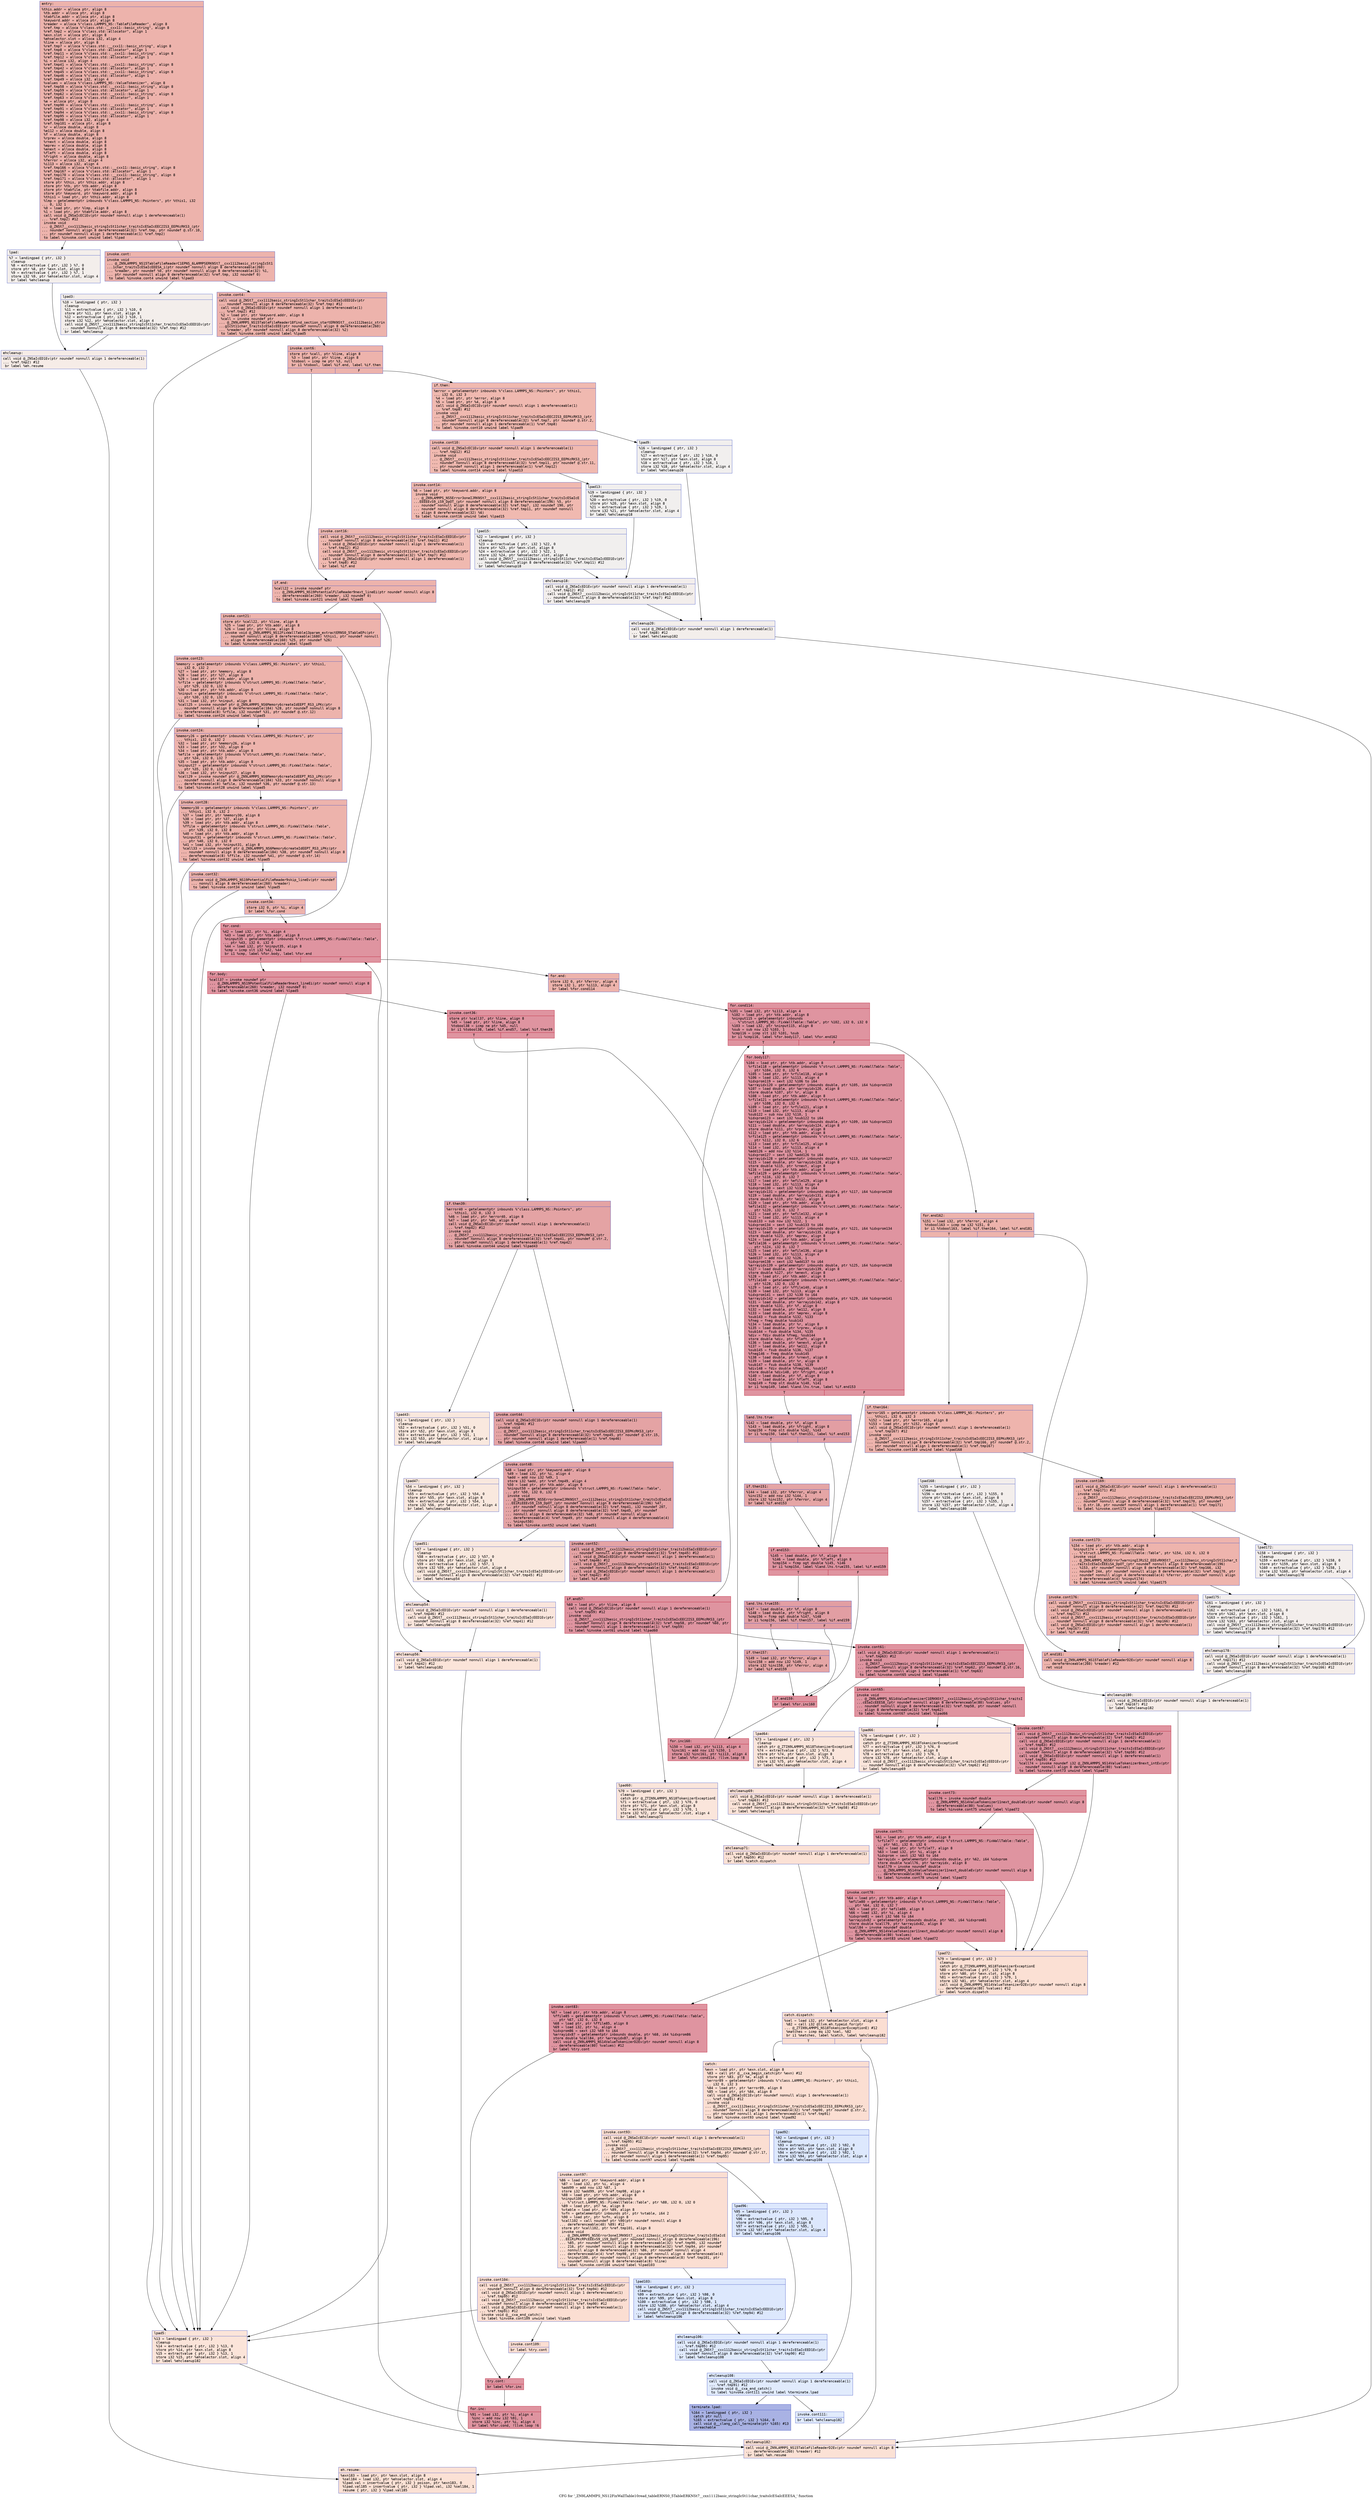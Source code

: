 digraph "CFG for '_ZN9LAMMPS_NS12FixWallTable10read_tableERNS0_5TableERKNSt7__cxx1112basic_stringIcSt11char_traitsIcESaIcEEESA_' function" {
	label="CFG for '_ZN9LAMMPS_NS12FixWallTable10read_tableERNS0_5TableERKNSt7__cxx1112basic_stringIcSt11char_traitsIcESaIcEEESA_' function";

	Node0x560f40ce6fa0 [shape=record,color="#3d50c3ff", style=filled, fillcolor="#d6524470" fontname="Courier",label="{entry:\l|  %this.addr = alloca ptr, align 8\l  %tb.addr = alloca ptr, align 8\l  %tabfile.addr = alloca ptr, align 8\l  %keyword.addr = alloca ptr, align 8\l  %reader = alloca %\"class.LAMMPS_NS::TableFileReader\", align 8\l  %ref.tmp = alloca %\"class.std::__cxx11::basic_string\", align 8\l  %ref.tmp2 = alloca %\"class.std::allocator\", align 1\l  %exn.slot = alloca ptr, align 8\l  %ehselector.slot = alloca i32, align 4\l  %line = alloca ptr, align 8\l  %ref.tmp7 = alloca %\"class.std::__cxx11::basic_string\", align 8\l  %ref.tmp8 = alloca %\"class.std::allocator\", align 1\l  %ref.tmp11 = alloca %\"class.std::__cxx11::basic_string\", align 8\l  %ref.tmp12 = alloca %\"class.std::allocator\", align 1\l  %i = alloca i32, align 4\l  %ref.tmp41 = alloca %\"class.std::__cxx11::basic_string\", align 8\l  %ref.tmp42 = alloca %\"class.std::allocator\", align 1\l  %ref.tmp45 = alloca %\"class.std::__cxx11::basic_string\", align 8\l  %ref.tmp46 = alloca %\"class.std::allocator\", align 1\l  %ref.tmp49 = alloca i32, align 4\l  %values = alloca %\"class.LAMMPS_NS::ValueTokenizer\", align 8\l  %ref.tmp58 = alloca %\"class.std::__cxx11::basic_string\", align 8\l  %ref.tmp59 = alloca %\"class.std::allocator\", align 1\l  %ref.tmp62 = alloca %\"class.std::__cxx11::basic_string\", align 8\l  %ref.tmp63 = alloca %\"class.std::allocator\", align 1\l  %e = alloca ptr, align 8\l  %ref.tmp90 = alloca %\"class.std::__cxx11::basic_string\", align 8\l  %ref.tmp91 = alloca %\"class.std::allocator\", align 1\l  %ref.tmp94 = alloca %\"class.std::__cxx11::basic_string\", align 8\l  %ref.tmp95 = alloca %\"class.std::allocator\", align 1\l  %ref.tmp98 = alloca i32, align 4\l  %ref.tmp101 = alloca ptr, align 8\l  %r = alloca double, align 8\l  %e112 = alloca double, align 8\l  %f = alloca double, align 8\l  %rprev = alloca double, align 8\l  %rnext = alloca double, align 8\l  %eprev = alloca double, align 8\l  %enext = alloca double, align 8\l  %fleft = alloca double, align 8\l  %fright = alloca double, align 8\l  %ferror = alloca i32, align 4\l  %i113 = alloca i32, align 4\l  %ref.tmp166 = alloca %\"class.std::__cxx11::basic_string\", align 8\l  %ref.tmp167 = alloca %\"class.std::allocator\", align 1\l  %ref.tmp170 = alloca %\"class.std::__cxx11::basic_string\", align 8\l  %ref.tmp171 = alloca %\"class.std::allocator\", align 1\l  store ptr %this, ptr %this.addr, align 8\l  store ptr %tb, ptr %tb.addr, align 8\l  store ptr %tabfile, ptr %tabfile.addr, align 8\l  store ptr %keyword, ptr %keyword.addr, align 8\l  %this1 = load ptr, ptr %this.addr, align 8\l  %lmp = getelementptr inbounds %\"class.LAMMPS_NS::Pointers\", ptr %this1, i32\l... 0, i32 1\l  %0 = load ptr, ptr %lmp, align 8\l  %1 = load ptr, ptr %tabfile.addr, align 8\l  call void @_ZNSaIcEC1Ev(ptr noundef nonnull align 1 dereferenceable(1)\l... %ref.tmp2) #12\l  invoke void\l... @_ZNSt7__cxx1112basic_stringIcSt11char_traitsIcESaIcEEC2IS3_EEPKcRKS3_(ptr\l... noundef nonnull align 8 dereferenceable(32) %ref.tmp, ptr noundef @.str.10,\l... ptr noundef nonnull align 1 dereferenceable(1) %ref.tmp2)\l          to label %invoke.cont unwind label %lpad\l}"];
	Node0x560f40ce6fa0 -> Node0x560f40cebe00[tooltip="entry -> invoke.cont\nProbability 100.00%" ];
	Node0x560f40ce6fa0 -> Node0x560f40cebe80[tooltip="entry -> lpad\nProbability 0.00%" ];
	Node0x560f40cebe00 [shape=record,color="#3d50c3ff", style=filled, fillcolor="#d6524470" fontname="Courier",label="{invoke.cont:\l|  invoke void\l... @_ZN9LAMMPS_NS15TableFileReaderC1EPNS_6LAMMPSERKNSt7__cxx1112basic_stringIcSt1\l...1char_traitsIcESaIcEEESA_i(ptr noundef nonnull align 8 dereferenceable(260)\l... %reader, ptr noundef %0, ptr noundef nonnull align 8 dereferenceable(32) %1,\l... ptr noundef nonnull align 8 dereferenceable(32) %ref.tmp, i32 noundef 0)\l          to label %invoke.cont4 unwind label %lpad3\l}"];
	Node0x560f40cebe00 -> Node0x560f40cebdb0[tooltip="invoke.cont -> invoke.cont4\nProbability 100.00%" ];
	Node0x560f40cebe00 -> Node0x560f40cec120[tooltip="invoke.cont -> lpad3\nProbability 0.00%" ];
	Node0x560f40cebdb0 [shape=record,color="#3d50c3ff", style=filled, fillcolor="#d6524470" fontname="Courier",label="{invoke.cont4:\l|  call void @_ZNSt7__cxx1112basic_stringIcSt11char_traitsIcESaIcEED1Ev(ptr\l... noundef nonnull align 8 dereferenceable(32) %ref.tmp) #12\l  call void @_ZNSaIcED1Ev(ptr noundef nonnull align 1 dereferenceable(1)\l... %ref.tmp2) #12\l  %2 = load ptr, ptr %keyword.addr, align 8\l  %call = invoke noundef ptr\l... @_ZN9LAMMPS_NS15TableFileReader18find_section_startERKNSt7__cxx1112basic_strin\l...gIcSt11char_traitsIcESaIcEEE(ptr noundef nonnull align 8 dereferenceable(260)\l... %reader, ptr noundef nonnull align 8 dereferenceable(32) %2)\l          to label %invoke.cont6 unwind label %lpad5\l}"];
	Node0x560f40cebdb0 -> Node0x560f40cec760[tooltip="invoke.cont4 -> invoke.cont6\nProbability 100.00%" ];
	Node0x560f40cebdb0 -> Node0x560f40cec7b0[tooltip="invoke.cont4 -> lpad5\nProbability 0.00%" ];
	Node0x560f40cec760 [shape=record,color="#3d50c3ff", style=filled, fillcolor="#d6524470" fontname="Courier",label="{invoke.cont6:\l|  store ptr %call, ptr %line, align 8\l  %3 = load ptr, ptr %line, align 8\l  %tobool = icmp ne ptr %3, null\l  br i1 %tobool, label %if.end, label %if.then\l|{<s0>T|<s1>F}}"];
	Node0x560f40cec760:s0 -> Node0x560f40cecc80[tooltip="invoke.cont6 -> if.end\nProbability 62.50%" ];
	Node0x560f40cec760:s1 -> Node0x560f40ceccf0[tooltip="invoke.cont6 -> if.then\nProbability 37.50%" ];
	Node0x560f40ceccf0 [shape=record,color="#3d50c3ff", style=filled, fillcolor="#de614d70" fontname="Courier",label="{if.then:\l|  %error = getelementptr inbounds %\"class.LAMMPS_NS::Pointers\", ptr %this1,\l... i32 0, i32 3\l  %4 = load ptr, ptr %error, align 8\l  %5 = load ptr, ptr %4, align 8\l  call void @_ZNSaIcEC1Ev(ptr noundef nonnull align 1 dereferenceable(1)\l... %ref.tmp8) #12\l  invoke void\l... @_ZNSt7__cxx1112basic_stringIcSt11char_traitsIcESaIcEEC2IS3_EEPKcRKS3_(ptr\l... noundef nonnull align 8 dereferenceable(32) %ref.tmp7, ptr noundef @.str.2,\l... ptr noundef nonnull align 1 dereferenceable(1) %ref.tmp8)\l          to label %invoke.cont10 unwind label %lpad9\l}"];
	Node0x560f40ceccf0 -> Node0x560f40ced1d0[tooltip="if.then -> invoke.cont10\nProbability 100.00%" ];
	Node0x560f40ceccf0 -> Node0x560f40ced250[tooltip="if.then -> lpad9\nProbability 0.00%" ];
	Node0x560f40ced1d0 [shape=record,color="#3d50c3ff", style=filled, fillcolor="#de614d70" fontname="Courier",label="{invoke.cont10:\l|  call void @_ZNSaIcEC1Ev(ptr noundef nonnull align 1 dereferenceable(1)\l... %ref.tmp12) #12\l  invoke void\l... @_ZNSt7__cxx1112basic_stringIcSt11char_traitsIcESaIcEEC2IS3_EEPKcRKS3_(ptr\l... noundef nonnull align 8 dereferenceable(32) %ref.tmp11, ptr noundef @.str.11,\l... ptr noundef nonnull align 1 dereferenceable(1) %ref.tmp12)\l          to label %invoke.cont14 unwind label %lpad13\l}"];
	Node0x560f40ced1d0 -> Node0x560f40ced5d0[tooltip="invoke.cont10 -> invoke.cont14\nProbability 100.00%" ];
	Node0x560f40ced1d0 -> Node0x560f40ced620[tooltip="invoke.cont10 -> lpad13\nProbability 0.00%" ];
	Node0x560f40ced5d0 [shape=record,color="#3d50c3ff", style=filled, fillcolor="#de614d70" fontname="Courier",label="{invoke.cont14:\l|  %6 = load ptr, ptr %keyword.addr, align 8\l  invoke void\l... @_ZN9LAMMPS_NS5Error3oneIJRKNSt7__cxx1112basic_stringIcSt11char_traitsIcESaIcE\l...EEEEEvS9_iS9_DpOT_(ptr noundef nonnull align 8 dereferenceable(196) %5, ptr\l... noundef nonnull align 8 dereferenceable(32) %ref.tmp7, i32 noundef 190, ptr\l... noundef nonnull align 8 dereferenceable(32) %ref.tmp11, ptr noundef nonnull\l... align 8 dereferenceable(32) %6)\l          to label %invoke.cont16 unwind label %lpad15\l}"];
	Node0x560f40ced5d0 -> Node0x560f40ced580[tooltip="invoke.cont14 -> invoke.cont16\nProbability 100.00%" ];
	Node0x560f40ced5d0 -> Node0x560f40ced960[tooltip="invoke.cont14 -> lpad15\nProbability 0.00%" ];
	Node0x560f40ced580 [shape=record,color="#3d50c3ff", style=filled, fillcolor="#de614d70" fontname="Courier",label="{invoke.cont16:\l|  call void @_ZNSt7__cxx1112basic_stringIcSt11char_traitsIcESaIcEED1Ev(ptr\l... noundef nonnull align 8 dereferenceable(32) %ref.tmp11) #12\l  call void @_ZNSaIcED1Ev(ptr noundef nonnull align 1 dereferenceable(1)\l... %ref.tmp12) #12\l  call void @_ZNSt7__cxx1112basic_stringIcSt11char_traitsIcESaIcEED1Ev(ptr\l... noundef nonnull align 8 dereferenceable(32) %ref.tmp7) #12\l  call void @_ZNSaIcED1Ev(ptr noundef nonnull align 1 dereferenceable(1)\l... %ref.tmp8) #12\l  br label %if.end\l}"];
	Node0x560f40ced580 -> Node0x560f40cecc80[tooltip="invoke.cont16 -> if.end\nProbability 100.00%" ];
	Node0x560f40cebe80 [shape=record,color="#3d50c3ff", style=filled, fillcolor="#e5d8d170" fontname="Courier",label="{lpad:\l|  %7 = landingpad \{ ptr, i32 \}\l          cleanup\l  %8 = extractvalue \{ ptr, i32 \} %7, 0\l  store ptr %8, ptr %exn.slot, align 8\l  %9 = extractvalue \{ ptr, i32 \} %7, 1\l  store i32 %9, ptr %ehselector.slot, align 4\l  br label %ehcleanup\l}"];
	Node0x560f40cebe80 -> Node0x560f40cee3e0[tooltip="lpad -> ehcleanup\nProbability 100.00%" ];
	Node0x560f40cec120 [shape=record,color="#3d50c3ff", style=filled, fillcolor="#e5d8d170" fontname="Courier",label="{lpad3:\l|  %10 = landingpad \{ ptr, i32 \}\l          cleanup\l  %11 = extractvalue \{ ptr, i32 \} %10, 0\l  store ptr %11, ptr %exn.slot, align 8\l  %12 = extractvalue \{ ptr, i32 \} %10, 1\l  store i32 %12, ptr %ehselector.slot, align 4\l  call void @_ZNSt7__cxx1112basic_stringIcSt11char_traitsIcESaIcEED1Ev(ptr\l... noundef nonnull align 8 dereferenceable(32) %ref.tmp) #12\l  br label %ehcleanup\l}"];
	Node0x560f40cec120 -> Node0x560f40cee3e0[tooltip="lpad3 -> ehcleanup\nProbability 100.00%" ];
	Node0x560f40cee3e0 [shape=record,color="#3d50c3ff", style=filled, fillcolor="#ead5c970" fontname="Courier",label="{ehcleanup:\l|  call void @_ZNSaIcED1Ev(ptr noundef nonnull align 1 dereferenceable(1)\l... %ref.tmp2) #12\l  br label %eh.resume\l}"];
	Node0x560f40cee3e0 -> Node0x560f40ceea00[tooltip="ehcleanup -> eh.resume\nProbability 100.00%" ];
	Node0x560f40cec7b0 [shape=record,color="#3d50c3ff", style=filled, fillcolor="#f5c1a970" fontname="Courier",label="{lpad5:\l|  %13 = landingpad \{ ptr, i32 \}\l          cleanup\l  %14 = extractvalue \{ ptr, i32 \} %13, 0\l  store ptr %14, ptr %exn.slot, align 8\l  %15 = extractvalue \{ ptr, i32 \} %13, 1\l  store i32 %15, ptr %ehselector.slot, align 4\l  br label %ehcleanup182\l}"];
	Node0x560f40cec7b0 -> Node0x560f40ceed50[tooltip="lpad5 -> ehcleanup182\nProbability 100.00%" ];
	Node0x560f40ced250 [shape=record,color="#3d50c3ff", style=filled, fillcolor="#e0dbd870" fontname="Courier",label="{lpad9:\l|  %16 = landingpad \{ ptr, i32 \}\l          cleanup\l  %17 = extractvalue \{ ptr, i32 \} %16, 0\l  store ptr %17, ptr %exn.slot, align 8\l  %18 = extractvalue \{ ptr, i32 \} %16, 1\l  store i32 %18, ptr %ehselector.slot, align 4\l  br label %ehcleanup20\l}"];
	Node0x560f40ced250 -> Node0x560f40cef120[tooltip="lpad9 -> ehcleanup20\nProbability 100.00%" ];
	Node0x560f40ced620 [shape=record,color="#3d50c3ff", style=filled, fillcolor="#e0dbd870" fontname="Courier",label="{lpad13:\l|  %19 = landingpad \{ ptr, i32 \}\l          cleanup\l  %20 = extractvalue \{ ptr, i32 \} %19, 0\l  store ptr %20, ptr %exn.slot, align 8\l  %21 = extractvalue \{ ptr, i32 \} %19, 1\l  store i32 %21, ptr %ehselector.slot, align 4\l  br label %ehcleanup18\l}"];
	Node0x560f40ced620 -> Node0x560f40cef4f0[tooltip="lpad13 -> ehcleanup18\nProbability 100.00%" ];
	Node0x560f40ced960 [shape=record,color="#3d50c3ff", style=filled, fillcolor="#e0dbd870" fontname="Courier",label="{lpad15:\l|  %22 = landingpad \{ ptr, i32 \}\l          cleanup\l  %23 = extractvalue \{ ptr, i32 \} %22, 0\l  store ptr %23, ptr %exn.slot, align 8\l  %24 = extractvalue \{ ptr, i32 \} %22, 1\l  store i32 %24, ptr %ehselector.slot, align 4\l  call void @_ZNSt7__cxx1112basic_stringIcSt11char_traitsIcESaIcEED1Ev(ptr\l... noundef nonnull align 8 dereferenceable(32) %ref.tmp11) #12\l  br label %ehcleanup18\l}"];
	Node0x560f40ced960 -> Node0x560f40cef4f0[tooltip="lpad15 -> ehcleanup18\nProbability 100.00%" ];
	Node0x560f40cef4f0 [shape=record,color="#3d50c3ff", style=filled, fillcolor="#e3d9d370" fontname="Courier",label="{ehcleanup18:\l|  call void @_ZNSaIcED1Ev(ptr noundef nonnull align 1 dereferenceable(1)\l... %ref.tmp12) #12\l  call void @_ZNSt7__cxx1112basic_stringIcSt11char_traitsIcESaIcEED1Ev(ptr\l... noundef nonnull align 8 dereferenceable(32) %ref.tmp7) #12\l  br label %ehcleanup20\l}"];
	Node0x560f40cef4f0 -> Node0x560f40cef120[tooltip="ehcleanup18 -> ehcleanup20\nProbability 100.00%" ];
	Node0x560f40cef120 [shape=record,color="#3d50c3ff", style=filled, fillcolor="#e5d8d170" fontname="Courier",label="{ehcleanup20:\l|  call void @_ZNSaIcED1Ev(ptr noundef nonnull align 1 dereferenceable(1)\l... %ref.tmp8) #12\l  br label %ehcleanup182\l}"];
	Node0x560f40cef120 -> Node0x560f40ceed50[tooltip="ehcleanup20 -> ehcleanup182\nProbability 100.00%" ];
	Node0x560f40cecc80 [shape=record,color="#3d50c3ff", style=filled, fillcolor="#d6524470" fontname="Courier",label="{if.end:\l|  %call22 = invoke noundef ptr\l... @_ZN9LAMMPS_NS19PotentialFileReader9next_lineEi(ptr noundef nonnull align 8\l... dereferenceable(260) %reader, i32 noundef 0)\l          to label %invoke.cont21 unwind label %lpad5\l}"];
	Node0x560f40cecc80 -> Node0x560f40cefe70[tooltip="if.end -> invoke.cont21\nProbability 100.00%" ];
	Node0x560f40cecc80 -> Node0x560f40cec7b0[tooltip="if.end -> lpad5\nProbability 0.00%" ];
	Node0x560f40cefe70 [shape=record,color="#3d50c3ff", style=filled, fillcolor="#d6524470" fontname="Courier",label="{invoke.cont21:\l|  store ptr %call22, ptr %line, align 8\l  %25 = load ptr, ptr %tb.addr, align 8\l  %26 = load ptr, ptr %line, align 8\l  invoke void @_ZN9LAMMPS_NS12FixWallTable13param_extractERNS0_5TableEPc(ptr\l... noundef nonnull align 8 dereferenceable(1680) %this1, ptr noundef nonnull\l... align 8 dereferenceable(160) %25, ptr noundef %26)\l          to label %invoke.cont23 unwind label %lpad5\l}"];
	Node0x560f40cefe70 -> Node0x560f40cf02a0[tooltip="invoke.cont21 -> invoke.cont23\nProbability 100.00%" ];
	Node0x560f40cefe70 -> Node0x560f40cec7b0[tooltip="invoke.cont21 -> lpad5\nProbability 0.00%" ];
	Node0x560f40cf02a0 [shape=record,color="#3d50c3ff", style=filled, fillcolor="#d6524470" fontname="Courier",label="{invoke.cont23:\l|  %memory = getelementptr inbounds %\"class.LAMMPS_NS::Pointers\", ptr %this1,\l... i32 0, i32 2\l  %27 = load ptr, ptr %memory, align 8\l  %28 = load ptr, ptr %27, align 8\l  %29 = load ptr, ptr %tb.addr, align 8\l  %rfile = getelementptr inbounds %\"struct.LAMMPS_NS::FixWallTable::Table\",\l... ptr %29, i32 0, i32 6\l  %30 = load ptr, ptr %tb.addr, align 8\l  %ninput = getelementptr inbounds %\"struct.LAMMPS_NS::FixWallTable::Table\",\l... ptr %30, i32 0, i32 0\l  %31 = load i32, ptr %ninput, align 8\l  %call25 = invoke noundef ptr @_ZN9LAMMPS_NS6Memory6createIdEEPT_RS3_iPKc(ptr\l... noundef nonnull align 8 dereferenceable(184) %28, ptr noundef nonnull align 8\l... dereferenceable(8) %rfile, i32 noundef %31, ptr noundef @.str.12)\l          to label %invoke.cont24 unwind label %lpad5\l}"];
	Node0x560f40cf02a0 -> Node0x560f40cf0250[tooltip="invoke.cont23 -> invoke.cont24\nProbability 100.00%" ];
	Node0x560f40cf02a0 -> Node0x560f40cec7b0[tooltip="invoke.cont23 -> lpad5\nProbability 0.00%" ];
	Node0x560f40cf0250 [shape=record,color="#3d50c3ff", style=filled, fillcolor="#d6524470" fontname="Courier",label="{invoke.cont24:\l|  %memory26 = getelementptr inbounds %\"class.LAMMPS_NS::Pointers\", ptr\l... %this1, i32 0, i32 2\l  %32 = load ptr, ptr %memory26, align 8\l  %33 = load ptr, ptr %32, align 8\l  %34 = load ptr, ptr %tb.addr, align 8\l  %efile = getelementptr inbounds %\"struct.LAMMPS_NS::FixWallTable::Table\",\l... ptr %34, i32 0, i32 7\l  %35 = load ptr, ptr %tb.addr, align 8\l  %ninput27 = getelementptr inbounds %\"struct.LAMMPS_NS::FixWallTable::Table\",\l... ptr %35, i32 0, i32 0\l  %36 = load i32, ptr %ninput27, align 8\l  %call29 = invoke noundef ptr @_ZN9LAMMPS_NS6Memory6createIdEEPT_RS3_iPKc(ptr\l... noundef nonnull align 8 dereferenceable(184) %33, ptr noundef nonnull align 8\l... dereferenceable(8) %efile, i32 noundef %36, ptr noundef @.str.13)\l          to label %invoke.cont28 unwind label %lpad5\l}"];
	Node0x560f40cf0250 -> Node0x560f40cf22b0[tooltip="invoke.cont24 -> invoke.cont28\nProbability 100.00%" ];
	Node0x560f40cf0250 -> Node0x560f40cec7b0[tooltip="invoke.cont24 -> lpad5\nProbability 0.00%" ];
	Node0x560f40cf22b0 [shape=record,color="#3d50c3ff", style=filled, fillcolor="#d6524470" fontname="Courier",label="{invoke.cont28:\l|  %memory30 = getelementptr inbounds %\"class.LAMMPS_NS::Pointers\", ptr\l... %this1, i32 0, i32 2\l  %37 = load ptr, ptr %memory30, align 8\l  %38 = load ptr, ptr %37, align 8\l  %39 = load ptr, ptr %tb.addr, align 8\l  %ffile = getelementptr inbounds %\"struct.LAMMPS_NS::FixWallTable::Table\",\l... ptr %39, i32 0, i32 8\l  %40 = load ptr, ptr %tb.addr, align 8\l  %ninput31 = getelementptr inbounds %\"struct.LAMMPS_NS::FixWallTable::Table\",\l... ptr %40, i32 0, i32 0\l  %41 = load i32, ptr %ninput31, align 8\l  %call33 = invoke noundef ptr @_ZN9LAMMPS_NS6Memory6createIdEEPT_RS3_iPKc(ptr\l... noundef nonnull align 8 dereferenceable(184) %38, ptr noundef nonnull align 8\l... dereferenceable(8) %ffile, i32 noundef %41, ptr noundef @.str.14)\l          to label %invoke.cont32 unwind label %lpad5\l}"];
	Node0x560f40cf22b0 -> Node0x560f40cf2a60[tooltip="invoke.cont28 -> invoke.cont32\nProbability 100.00%" ];
	Node0x560f40cf22b0 -> Node0x560f40cec7b0[tooltip="invoke.cont28 -> lpad5\nProbability 0.00%" ];
	Node0x560f40cf2a60 [shape=record,color="#3d50c3ff", style=filled, fillcolor="#d6524470" fontname="Courier",label="{invoke.cont32:\l|  invoke void @_ZN9LAMMPS_NS19PotentialFileReader9skip_lineEv(ptr noundef\l... nonnull align 8 dereferenceable(260) %reader)\l          to label %invoke.cont34 unwind label %lpad5\l}"];
	Node0x560f40cf2a60 -> Node0x560f40cf2ce0[tooltip="invoke.cont32 -> invoke.cont34\nProbability 100.00%" ];
	Node0x560f40cf2a60 -> Node0x560f40cec7b0[tooltip="invoke.cont32 -> lpad5\nProbability 0.00%" ];
	Node0x560f40cf2ce0 [shape=record,color="#3d50c3ff", style=filled, fillcolor="#d6524470" fontname="Courier",label="{invoke.cont34:\l|  store i32 0, ptr %i, align 4\l  br label %for.cond\l}"];
	Node0x560f40cf2ce0 -> Node0x560f40cf2f00[tooltip="invoke.cont34 -> for.cond\nProbability 100.00%" ];
	Node0x560f40cf2f00 [shape=record,color="#b70d28ff", style=filled, fillcolor="#b70d2870" fontname="Courier",label="{for.cond:\l|  %42 = load i32, ptr %i, align 4\l  %43 = load ptr, ptr %tb.addr, align 8\l  %ninput35 = getelementptr inbounds %\"struct.LAMMPS_NS::FixWallTable::Table\",\l... ptr %43, i32 0, i32 0\l  %44 = load i32, ptr %ninput35, align 8\l  %cmp = icmp slt i32 %42, %44\l  br i1 %cmp, label %for.body, label %for.end\l|{<s0>T|<s1>F}}"];
	Node0x560f40cf2f00:s0 -> Node0x560f40cd1720[tooltip="for.cond -> for.body\nProbability 96.88%" ];
	Node0x560f40cf2f00:s1 -> Node0x560f40cd17a0[tooltip="for.cond -> for.end\nProbability 3.12%" ];
	Node0x560f40cd1720 [shape=record,color="#b70d28ff", style=filled, fillcolor="#b70d2870" fontname="Courier",label="{for.body:\l|  %call37 = invoke noundef ptr\l... @_ZN9LAMMPS_NS19PotentialFileReader9next_lineEi(ptr noundef nonnull align 8\l... dereferenceable(260) %reader, i32 noundef 0)\l          to label %invoke.cont36 unwind label %lpad5\l}"];
	Node0x560f40cd1720 -> Node0x560f40cd1920[tooltip="for.body -> invoke.cont36\nProbability 100.00%" ];
	Node0x560f40cd1720 -> Node0x560f40cec7b0[tooltip="for.body -> lpad5\nProbability 0.00%" ];
	Node0x560f40cd1920 [shape=record,color="#b70d28ff", style=filled, fillcolor="#b70d2870" fontname="Courier",label="{invoke.cont36:\l|  store ptr %call37, ptr %line, align 8\l  %45 = load ptr, ptr %line, align 8\l  %tobool38 = icmp ne ptr %45, null\l  br i1 %tobool38, label %if.end57, label %if.then39\l|{<s0>T|<s1>F}}"];
	Node0x560f40cd1920:s0 -> Node0x560f40cf3f40[tooltip="invoke.cont36 -> if.end57\nProbability 62.50%" ];
	Node0x560f40cd1920:s1 -> Node0x560f40cf3fc0[tooltip="invoke.cont36 -> if.then39\nProbability 37.50%" ];
	Node0x560f40cf3fc0 [shape=record,color="#3d50c3ff", style=filled, fillcolor="#c32e3170" fontname="Courier",label="{if.then39:\l|  %error40 = getelementptr inbounds %\"class.LAMMPS_NS::Pointers\", ptr\l... %this1, i32 0, i32 3\l  %46 = load ptr, ptr %error40, align 8\l  %47 = load ptr, ptr %46, align 8\l  call void @_ZNSaIcEC1Ev(ptr noundef nonnull align 1 dereferenceable(1)\l... %ref.tmp42) #12\l  invoke void\l... @_ZNSt7__cxx1112basic_stringIcSt11char_traitsIcESaIcEEC2IS3_EEPKcRKS3_(ptr\l... noundef nonnull align 8 dereferenceable(32) %ref.tmp41, ptr noundef @.str.2,\l... ptr noundef nonnull align 1 dereferenceable(1) %ref.tmp42)\l          to label %invoke.cont44 unwind label %lpad43\l}"];
	Node0x560f40cf3fc0 -> Node0x560f40cf4c80[tooltip="if.then39 -> invoke.cont44\nProbability 100.00%" ];
	Node0x560f40cf3fc0 -> Node0x560f40cf4d00[tooltip="if.then39 -> lpad43\nProbability 0.00%" ];
	Node0x560f40cf4c80 [shape=record,color="#3d50c3ff", style=filled, fillcolor="#c32e3170" fontname="Courier",label="{invoke.cont44:\l|  call void @_ZNSaIcEC1Ev(ptr noundef nonnull align 1 dereferenceable(1)\l... %ref.tmp46) #12\l  invoke void\l... @_ZNSt7__cxx1112basic_stringIcSt11char_traitsIcESaIcEEC2IS3_EEPKcRKS3_(ptr\l... noundef nonnull align 8 dereferenceable(32) %ref.tmp45, ptr noundef @.str.15,\l... ptr noundef nonnull align 1 dereferenceable(1) %ref.tmp46)\l          to label %invoke.cont48 unwind label %lpad47\l}"];
	Node0x560f40cf4c80 -> Node0x560f40cf5080[tooltip="invoke.cont44 -> invoke.cont48\nProbability 100.00%" ];
	Node0x560f40cf4c80 -> Node0x560f40cf50d0[tooltip="invoke.cont44 -> lpad47\nProbability 0.00%" ];
	Node0x560f40cf5080 [shape=record,color="#3d50c3ff", style=filled, fillcolor="#c32e3170" fontname="Courier",label="{invoke.cont48:\l|  %48 = load ptr, ptr %keyword.addr, align 8\l  %49 = load i32, ptr %i, align 4\l  %add = add nsw i32 %49, 1\l  store i32 %add, ptr %ref.tmp49, align 4\l  %50 = load ptr, ptr %tb.addr, align 8\l  %ninput50 = getelementptr inbounds %\"struct.LAMMPS_NS::FixWallTable::Table\",\l... ptr %50, i32 0, i32 0\l  invoke void\l... @_ZN9LAMMPS_NS5Error3oneIJRKNSt7__cxx1112basic_stringIcSt11char_traitsIcESaIcE\l...EEiRiEEEvS9_iS9_DpOT_(ptr noundef nonnull align 8 dereferenceable(196) %47,\l... ptr noundef nonnull align 8 dereferenceable(32) %ref.tmp41, i32 noundef 207,\l... ptr noundef nonnull align 8 dereferenceable(32) %ref.tmp45, ptr noundef\l... nonnull align 8 dereferenceable(32) %48, ptr noundef nonnull align 4\l... dereferenceable(4) %ref.tmp49, ptr noundef nonnull align 4 dereferenceable(4)\l... %ninput50)\l          to label %invoke.cont52 unwind label %lpad51\l}"];
	Node0x560f40cf5080 -> Node0x560f40cf5030[tooltip="invoke.cont48 -> invoke.cont52\nProbability 100.00%" ];
	Node0x560f40cf5080 -> Node0x560f40cf57a0[tooltip="invoke.cont48 -> lpad51\nProbability 0.00%" ];
	Node0x560f40cf5030 [shape=record,color="#3d50c3ff", style=filled, fillcolor="#c32e3170" fontname="Courier",label="{invoke.cont52:\l|  call void @_ZNSt7__cxx1112basic_stringIcSt11char_traitsIcESaIcEED1Ev(ptr\l... noundef nonnull align 8 dereferenceable(32) %ref.tmp45) #12\l  call void @_ZNSaIcED1Ev(ptr noundef nonnull align 1 dereferenceable(1)\l... %ref.tmp46) #12\l  call void @_ZNSt7__cxx1112basic_stringIcSt11char_traitsIcESaIcEED1Ev(ptr\l... noundef nonnull align 8 dereferenceable(32) %ref.tmp41) #12\l  call void @_ZNSaIcED1Ev(ptr noundef nonnull align 1 dereferenceable(1)\l... %ref.tmp42) #12\l  br label %if.end57\l}"];
	Node0x560f40cf5030 -> Node0x560f40cf3f40[tooltip="invoke.cont52 -> if.end57\nProbability 100.00%" ];
	Node0x560f40cf4d00 [shape=record,color="#3d50c3ff", style=filled, fillcolor="#f2cab570" fontname="Courier",label="{lpad43:\l|  %51 = landingpad \{ ptr, i32 \}\l          cleanup\l  %52 = extractvalue \{ ptr, i32 \} %51, 0\l  store ptr %52, ptr %exn.slot, align 8\l  %53 = extractvalue \{ ptr, i32 \} %51, 1\l  store i32 %53, ptr %ehselector.slot, align 4\l  br label %ehcleanup56\l}"];
	Node0x560f40cf4d00 -> Node0x560f40cf60e0[tooltip="lpad43 -> ehcleanup56\nProbability 100.00%" ];
	Node0x560f40cf50d0 [shape=record,color="#3d50c3ff", style=filled, fillcolor="#f2cab570" fontname="Courier",label="{lpad47:\l|  %54 = landingpad \{ ptr, i32 \}\l          cleanup\l  %55 = extractvalue \{ ptr, i32 \} %54, 0\l  store ptr %55, ptr %exn.slot, align 8\l  %56 = extractvalue \{ ptr, i32 \} %54, 1\l  store i32 %56, ptr %ehselector.slot, align 4\l  br label %ehcleanup54\l}"];
	Node0x560f40cf50d0 -> Node0x560f40cf6450[tooltip="lpad47 -> ehcleanup54\nProbability 100.00%" ];
	Node0x560f40cf57a0 [shape=record,color="#3d50c3ff", style=filled, fillcolor="#f2cab570" fontname="Courier",label="{lpad51:\l|  %57 = landingpad \{ ptr, i32 \}\l          cleanup\l  %58 = extractvalue \{ ptr, i32 \} %57, 0\l  store ptr %58, ptr %exn.slot, align 8\l  %59 = extractvalue \{ ptr, i32 \} %57, 1\l  store i32 %59, ptr %ehselector.slot, align 4\l  call void @_ZNSt7__cxx1112basic_stringIcSt11char_traitsIcESaIcEED1Ev(ptr\l... noundef nonnull align 8 dereferenceable(32) %ref.tmp45) #12\l  br label %ehcleanup54\l}"];
	Node0x560f40cf57a0 -> Node0x560f40cf6450[tooltip="lpad51 -> ehcleanup54\nProbability 100.00%" ];
	Node0x560f40cf6450 [shape=record,color="#3d50c3ff", style=filled, fillcolor="#f3c7b170" fontname="Courier",label="{ehcleanup54:\l|  call void @_ZNSaIcED1Ev(ptr noundef nonnull align 1 dereferenceable(1)\l... %ref.tmp46) #12\l  call void @_ZNSt7__cxx1112basic_stringIcSt11char_traitsIcESaIcEED1Ev(ptr\l... noundef nonnull align 8 dereferenceable(32) %ref.tmp41) #12\l  br label %ehcleanup56\l}"];
	Node0x560f40cf6450 -> Node0x560f40cf60e0[tooltip="ehcleanup54 -> ehcleanup56\nProbability 100.00%" ];
	Node0x560f40cf60e0 [shape=record,color="#3d50c3ff", style=filled, fillcolor="#f5c1a970" fontname="Courier",label="{ehcleanup56:\l|  call void @_ZNSaIcED1Ev(ptr noundef nonnull align 1 dereferenceable(1)\l... %ref.tmp42) #12\l  br label %ehcleanup182\l}"];
	Node0x560f40cf60e0 -> Node0x560f40ceed50[tooltip="ehcleanup56 -> ehcleanup182\nProbability 100.00%" ];
	Node0x560f40cf3f40 [shape=record,color="#b70d28ff", style=filled, fillcolor="#b70d2870" fontname="Courier",label="{if.end57:\l|  %60 = load ptr, ptr %line, align 8\l  call void @_ZNSaIcEC1Ev(ptr noundef nonnull align 1 dereferenceable(1)\l... %ref.tmp59) #12\l  invoke void\l... @_ZNSt7__cxx1112basic_stringIcSt11char_traitsIcESaIcEEC2IS3_EEPKcRKS3_(ptr\l... noundef nonnull align 8 dereferenceable(32) %ref.tmp58, ptr noundef %60, ptr\l... noundef nonnull align 1 dereferenceable(1) %ref.tmp59)\l          to label %invoke.cont61 unwind label %lpad60\l}"];
	Node0x560f40cf3f40 -> Node0x560f40cf6fb0[tooltip="if.end57 -> invoke.cont61\nProbability 100.00%" ];
	Node0x560f40cf3f40 -> Node0x560f40cf7000[tooltip="if.end57 -> lpad60\nProbability 0.00%" ];
	Node0x560f40cf6fb0 [shape=record,color="#b70d28ff", style=filled, fillcolor="#b70d2870" fontname="Courier",label="{invoke.cont61:\l|  call void @_ZNSaIcEC1Ev(ptr noundef nonnull align 1 dereferenceable(1)\l... %ref.tmp63) #12\l  invoke void\l... @_ZNSt7__cxx1112basic_stringIcSt11char_traitsIcESaIcEEC2IS3_EEPKcRKS3_(ptr\l... noundef nonnull align 8 dereferenceable(32) %ref.tmp62, ptr noundef @.str.16,\l... ptr noundef nonnull align 1 dereferenceable(1) %ref.tmp63)\l          to label %invoke.cont65 unwind label %lpad64\l}"];
	Node0x560f40cf6fb0 -> Node0x560f40cf7320[tooltip="invoke.cont61 -> invoke.cont65\nProbability 100.00%" ];
	Node0x560f40cf6fb0 -> Node0x560f40cf7370[tooltip="invoke.cont61 -> lpad64\nProbability 0.00%" ];
	Node0x560f40cf7320 [shape=record,color="#b70d28ff", style=filled, fillcolor="#b70d2870" fontname="Courier",label="{invoke.cont65:\l|  invoke void\l... @_ZN9LAMMPS_NS14ValueTokenizerC1ERKNSt7__cxx1112basic_stringIcSt11char_traitsI\l...cESaIcEEES8_(ptr noundef nonnull align 8 dereferenceable(80) %values, ptr\l... noundef nonnull align 8 dereferenceable(32) %ref.tmp58, ptr noundef nonnull\l... align 8 dereferenceable(32) %ref.tmp62)\l          to label %invoke.cont67 unwind label %lpad66\l}"];
	Node0x560f40cf7320 -> Node0x560f40cf72d0[tooltip="invoke.cont65 -> invoke.cont67\nProbability 100.00%" ];
	Node0x560f40cf7320 -> Node0x560f40cf7670[tooltip="invoke.cont65 -> lpad66\nProbability 0.00%" ];
	Node0x560f40cf72d0 [shape=record,color="#b70d28ff", style=filled, fillcolor="#b70d2870" fontname="Courier",label="{invoke.cont67:\l|  call void @_ZNSt7__cxx1112basic_stringIcSt11char_traitsIcESaIcEED1Ev(ptr\l... noundef nonnull align 8 dereferenceable(32) %ref.tmp62) #12\l  call void @_ZNSaIcED1Ev(ptr noundef nonnull align 1 dereferenceable(1)\l... %ref.tmp63) #12\l  call void @_ZNSt7__cxx1112basic_stringIcSt11char_traitsIcESaIcEED1Ev(ptr\l... noundef nonnull align 8 dereferenceable(32) %ref.tmp58) #12\l  call void @_ZNSaIcED1Ev(ptr noundef nonnull align 1 dereferenceable(1)\l... %ref.tmp59) #12\l  %call74 = invoke noundef i32 @_ZN9LAMMPS_NS14ValueTokenizer8next_intEv(ptr\l... noundef nonnull align 8 dereferenceable(80) %values)\l          to label %invoke.cont73 unwind label %lpad72\l}"];
	Node0x560f40cf72d0 -> Node0x560f40cf7e50[tooltip="invoke.cont67 -> invoke.cont73\nProbability 100.00%" ];
	Node0x560f40cf72d0 -> Node0x560f40cf7ea0[tooltip="invoke.cont67 -> lpad72\nProbability 0.00%" ];
	Node0x560f40cf7e50 [shape=record,color="#b70d28ff", style=filled, fillcolor="#b70d2870" fontname="Courier",label="{invoke.cont73:\l|  %call76 = invoke noundef double\l... @_ZN9LAMMPS_NS14ValueTokenizer11next_doubleEv(ptr noundef nonnull align 8\l... dereferenceable(80) %values)\l          to label %invoke.cont75 unwind label %lpad72\l}"];
	Node0x560f40cf7e50 -> Node0x560f40cf80a0[tooltip="invoke.cont73 -> invoke.cont75\nProbability 100.00%" ];
	Node0x560f40cf7e50 -> Node0x560f40cf7ea0[tooltip="invoke.cont73 -> lpad72\nProbability 0.00%" ];
	Node0x560f40cf80a0 [shape=record,color="#b70d28ff", style=filled, fillcolor="#b70d2870" fontname="Courier",label="{invoke.cont75:\l|  %61 = load ptr, ptr %tb.addr, align 8\l  %rfile77 = getelementptr inbounds %\"struct.LAMMPS_NS::FixWallTable::Table\",\l... ptr %61, i32 0, i32 6\l  %62 = load ptr, ptr %rfile77, align 8\l  %63 = load i32, ptr %i, align 4\l  %idxprom = sext i32 %63 to i64\l  %arrayidx = getelementptr inbounds double, ptr %62, i64 %idxprom\l  store double %call76, ptr %arrayidx, align 8\l  %call79 = invoke noundef double\l... @_ZN9LAMMPS_NS14ValueTokenizer11next_doubleEv(ptr noundef nonnull align 8\l... dereferenceable(80) %values)\l          to label %invoke.cont78 unwind label %lpad72\l}"];
	Node0x560f40cf80a0 -> Node0x560f40cf86a0[tooltip="invoke.cont75 -> invoke.cont78\nProbability 100.00%" ];
	Node0x560f40cf80a0 -> Node0x560f40cf7ea0[tooltip="invoke.cont75 -> lpad72\nProbability 0.00%" ];
	Node0x560f40cf86a0 [shape=record,color="#b70d28ff", style=filled, fillcolor="#b70d2870" fontname="Courier",label="{invoke.cont78:\l|  %64 = load ptr, ptr %tb.addr, align 8\l  %efile80 = getelementptr inbounds %\"struct.LAMMPS_NS::FixWallTable::Table\",\l... ptr %64, i32 0, i32 7\l  %65 = load ptr, ptr %efile80, align 8\l  %66 = load i32, ptr %i, align 4\l  %idxprom81 = sext i32 %66 to i64\l  %arrayidx82 = getelementptr inbounds double, ptr %65, i64 %idxprom81\l  store double %call79, ptr %arrayidx82, align 8\l  %call84 = invoke noundef double\l... @_ZN9LAMMPS_NS14ValueTokenizer11next_doubleEv(ptr noundef nonnull align 8\l... dereferenceable(80) %values)\l          to label %invoke.cont83 unwind label %lpad72\l}"];
	Node0x560f40cf86a0 -> Node0x560f40cf8c40[tooltip="invoke.cont78 -> invoke.cont83\nProbability 100.00%" ];
	Node0x560f40cf86a0 -> Node0x560f40cf7ea0[tooltip="invoke.cont78 -> lpad72\nProbability 0.00%" ];
	Node0x560f40cf8c40 [shape=record,color="#b70d28ff", style=filled, fillcolor="#b70d2870" fontname="Courier",label="{invoke.cont83:\l|  %67 = load ptr, ptr %tb.addr, align 8\l  %ffile85 = getelementptr inbounds %\"struct.LAMMPS_NS::FixWallTable::Table\",\l... ptr %67, i32 0, i32 8\l  %68 = load ptr, ptr %ffile85, align 8\l  %69 = load i32, ptr %i, align 4\l  %idxprom86 = sext i32 %69 to i64\l  %arrayidx87 = getelementptr inbounds double, ptr %68, i64 %idxprom86\l  store double %call84, ptr %arrayidx87, align 8\l  call void @_ZN9LAMMPS_NS14ValueTokenizerD2Ev(ptr noundef nonnull align 8\l... dereferenceable(80) %values) #12\l  br label %try.cont\l}"];
	Node0x560f40cf8c40 -> Node0x560f40cf93b0[tooltip="invoke.cont83 -> try.cont\nProbability 100.00%" ];
	Node0x560f40cf7000 [shape=record,color="#3d50c3ff", style=filled, fillcolor="#f4c5ad70" fontname="Courier",label="{lpad60:\l|  %70 = landingpad \{ ptr, i32 \}\l          cleanup\l          catch ptr @_ZTIN9LAMMPS_NS18TokenizerExceptionE\l  %71 = extractvalue \{ ptr, i32 \} %70, 0\l  store ptr %71, ptr %exn.slot, align 8\l  %72 = extractvalue \{ ptr, i32 \} %70, 1\l  store i32 %72, ptr %ehselector.slot, align 4\l  br label %ehcleanup71\l}"];
	Node0x560f40cf7000 -> Node0x560f40cf97e0[tooltip="lpad60 -> ehcleanup71\nProbability 100.00%" ];
	Node0x560f40cf7370 [shape=record,color="#3d50c3ff", style=filled, fillcolor="#f4c5ad70" fontname="Courier",label="{lpad64:\l|  %73 = landingpad \{ ptr, i32 \}\l          cleanup\l          catch ptr @_ZTIN9LAMMPS_NS18TokenizerExceptionE\l  %74 = extractvalue \{ ptr, i32 \} %73, 0\l  store ptr %74, ptr %exn.slot, align 8\l  %75 = extractvalue \{ ptr, i32 \} %73, 1\l  store i32 %75, ptr %ehselector.slot, align 4\l  br label %ehcleanup69\l}"];
	Node0x560f40cf7370 -> Node0x560f40cf9be0[tooltip="lpad64 -> ehcleanup69\nProbability 100.00%" ];
	Node0x560f40cf7670 [shape=record,color="#3d50c3ff", style=filled, fillcolor="#f4c5ad70" fontname="Courier",label="{lpad66:\l|  %76 = landingpad \{ ptr, i32 \}\l          cleanup\l          catch ptr @_ZTIN9LAMMPS_NS18TokenizerExceptionE\l  %77 = extractvalue \{ ptr, i32 \} %76, 0\l  store ptr %77, ptr %exn.slot, align 8\l  %78 = extractvalue \{ ptr, i32 \} %76, 1\l  store i32 %78, ptr %ehselector.slot, align 4\l  call void @_ZNSt7__cxx1112basic_stringIcSt11char_traitsIcESaIcEED1Ev(ptr\l... noundef nonnull align 8 dereferenceable(32) %ref.tmp62) #12\l  br label %ehcleanup69\l}"];
	Node0x560f40cf7670 -> Node0x560f40cf9be0[tooltip="lpad66 -> ehcleanup69\nProbability 100.00%" ];
	Node0x560f40cf9be0 [shape=record,color="#3d50c3ff", style=filled, fillcolor="#f6bfa670" fontname="Courier",label="{ehcleanup69:\l|  call void @_ZNSaIcED1Ev(ptr noundef nonnull align 1 dereferenceable(1)\l... %ref.tmp63) #12\l  call void @_ZNSt7__cxx1112basic_stringIcSt11char_traitsIcESaIcEED1Ev(ptr\l... noundef nonnull align 8 dereferenceable(32) %ref.tmp58) #12\l  br label %ehcleanup71\l}"];
	Node0x560f40cf9be0 -> Node0x560f40cf97e0[tooltip="ehcleanup69 -> ehcleanup71\nProbability 100.00%" ];
	Node0x560f40cf97e0 [shape=record,color="#3d50c3ff", style=filled, fillcolor="#f7bca170" fontname="Courier",label="{ehcleanup71:\l|  call void @_ZNSaIcED1Ev(ptr noundef nonnull align 1 dereferenceable(1)\l... %ref.tmp59) #12\l  br label %catch.dispatch\l}"];
	Node0x560f40cf97e0 -> Node0x560f40cfa500[tooltip="ehcleanup71 -> catch.dispatch\nProbability 100.00%" ];
	Node0x560f40cf7ea0 [shape=record,color="#3d50c3ff", style=filled, fillcolor="#f7b99e70" fontname="Courier",label="{lpad72:\l|  %79 = landingpad \{ ptr, i32 \}\l          cleanup\l          catch ptr @_ZTIN9LAMMPS_NS18TokenizerExceptionE\l  %80 = extractvalue \{ ptr, i32 \} %79, 0\l  store ptr %80, ptr %exn.slot, align 8\l  %81 = extractvalue \{ ptr, i32 \} %79, 1\l  store i32 %81, ptr %ehselector.slot, align 4\l  call void @_ZN9LAMMPS_NS14ValueTokenizerD2Ev(ptr noundef nonnull align 8\l... dereferenceable(80) %values) #12\l  br label %catch.dispatch\l}"];
	Node0x560f40cf7ea0 -> Node0x560f40cfa500[tooltip="lpad72 -> catch.dispatch\nProbability 100.00%" ];
	Node0x560f40cfa500 [shape=record,color="#3d50c3ff", style=filled, fillcolor="#f7b59970" fontname="Courier",label="{catch.dispatch:\l|  %sel = load i32, ptr %ehselector.slot, align 4\l  %82 = call i32 @llvm.eh.typeid.for(ptr\l... @_ZTIN9LAMMPS_NS18TokenizerExceptionE) #12\l  %matches = icmp eq i32 %sel, %82\l  br i1 %matches, label %catch, label %ehcleanup182\l|{<s0>T|<s1>F}}"];
	Node0x560f40cfa500:s0 -> Node0x560f40cfad30[tooltip="catch.dispatch -> catch\nProbability 96.88%" ];
	Node0x560f40cfa500:s1 -> Node0x560f40ceed50[tooltip="catch.dispatch -> ehcleanup182\nProbability 3.12%" ];
	Node0x560f40cfad30 [shape=record,color="#3d50c3ff", style=filled, fillcolor="#f7b59970" fontname="Courier",label="{catch:\l|  %exn = load ptr, ptr %exn.slot, align 8\l  %83 = call ptr @__cxa_begin_catch(ptr %exn) #12\l  store ptr %83, ptr %e, align 8\l  %error89 = getelementptr inbounds %\"class.LAMMPS_NS::Pointers\", ptr %this1,\l... i32 0, i32 3\l  %84 = load ptr, ptr %error89, align 8\l  %85 = load ptr, ptr %84, align 8\l  call void @_ZNSaIcEC1Ev(ptr noundef nonnull align 1 dereferenceable(1)\l... %ref.tmp91) #12\l  invoke void\l... @_ZNSt7__cxx1112basic_stringIcSt11char_traitsIcESaIcEEC2IS3_EEPKcRKS3_(ptr\l... noundef nonnull align 8 dereferenceable(32) %ref.tmp90, ptr noundef @.str.2,\l... ptr noundef nonnull align 1 dereferenceable(1) %ref.tmp91)\l          to label %invoke.cont93 unwind label %lpad92\l}"];
	Node0x560f40cfad30 -> Node0x560f40cfb4a0[tooltip="catch -> invoke.cont93\nProbability 100.00%" ];
	Node0x560f40cfad30 -> Node0x560f40cfb550[tooltip="catch -> lpad92\nProbability 0.00%" ];
	Node0x560f40cfb4a0 [shape=record,color="#3d50c3ff", style=filled, fillcolor="#f7b59970" fontname="Courier",label="{invoke.cont93:\l|  call void @_ZNSaIcEC1Ev(ptr noundef nonnull align 1 dereferenceable(1)\l... %ref.tmp95) #12\l  invoke void\l... @_ZNSt7__cxx1112basic_stringIcSt11char_traitsIcESaIcEEC2IS3_EEPKcRKS3_(ptr\l... noundef nonnull align 8 dereferenceable(32) %ref.tmp94, ptr noundef @.str.17,\l... ptr noundef nonnull align 1 dereferenceable(1) %ref.tmp95)\l          to label %invoke.cont97 unwind label %lpad96\l}"];
	Node0x560f40cfb4a0 -> Node0x560f40cfb8a0[tooltip="invoke.cont93 -> invoke.cont97\nProbability 100.00%" ];
	Node0x560f40cfb4a0 -> Node0x560f40cfb8f0[tooltip="invoke.cont93 -> lpad96\nProbability 0.00%" ];
	Node0x560f40cfb8a0 [shape=record,color="#3d50c3ff", style=filled, fillcolor="#f7b59970" fontname="Courier",label="{invoke.cont97:\l|  %86 = load ptr, ptr %keyword.addr, align 8\l  %87 = load i32, ptr %i, align 4\l  %add99 = add nsw i32 %87, 1\l  store i32 %add99, ptr %ref.tmp98, align 4\l  %88 = load ptr, ptr %tb.addr, align 8\l  %ninput100 = getelementptr inbounds\l... %\"struct.LAMMPS_NS::FixWallTable::Table\", ptr %88, i32 0, i32 0\l  %89 = load ptr, ptr %e, align 8\l  %vtable = load ptr, ptr %89, align 8\l  %vfn = getelementptr inbounds ptr, ptr %vtable, i64 2\l  %90 = load ptr, ptr %vfn, align 8\l  %call102 = call noundef ptr %90(ptr noundef nonnull align 8\l... dereferenceable(40) %89) #12\l  store ptr %call102, ptr %ref.tmp101, align 8\l  invoke void\l... @_ZN9LAMMPS_NS5Error3oneIJRKNSt7__cxx1112basic_stringIcSt11char_traitsIcESaIcE\l...EEiRiPKcRPcEEEvS9_iS9_DpOT_(ptr noundef nonnull align 8 dereferenceable(196)\l... %85, ptr noundef nonnull align 8 dereferenceable(32) %ref.tmp90, i32 noundef\l... 216, ptr noundef nonnull align 8 dereferenceable(32) %ref.tmp94, ptr noundef\l... nonnull align 8 dereferenceable(32) %86, ptr noundef nonnull align 4\l... dereferenceable(4) %ref.tmp98, ptr noundef nonnull align 4 dereferenceable(4)\l... %ninput100, ptr noundef nonnull align 8 dereferenceable(8) %ref.tmp101, ptr\l... noundef nonnull align 8 dereferenceable(8) %line)\l          to label %invoke.cont104 unwind label %lpad103\l}"];
	Node0x560f40cfb8a0 -> Node0x560f40cfc330[tooltip="invoke.cont97 -> invoke.cont104\nProbability 100.00%" ];
	Node0x560f40cfb8a0 -> Node0x560f40cfc410[tooltip="invoke.cont97 -> lpad103\nProbability 0.00%" ];
	Node0x560f40cfc330 [shape=record,color="#3d50c3ff", style=filled, fillcolor="#f7b59970" fontname="Courier",label="{invoke.cont104:\l|  call void @_ZNSt7__cxx1112basic_stringIcSt11char_traitsIcESaIcEED1Ev(ptr\l... noundef nonnull align 8 dereferenceable(32) %ref.tmp94) #12\l  call void @_ZNSaIcED1Ev(ptr noundef nonnull align 1 dereferenceable(1)\l... %ref.tmp95) #12\l  call void @_ZNSt7__cxx1112basic_stringIcSt11char_traitsIcESaIcEED1Ev(ptr\l... noundef nonnull align 8 dereferenceable(32) %ref.tmp90) #12\l  call void @_ZNSaIcED1Ev(ptr noundef nonnull align 1 dereferenceable(1)\l... %ref.tmp91) #12\l  invoke void @__cxa_end_catch()\l          to label %invoke.cont109 unwind label %lpad5\l}"];
	Node0x560f40cfc330 -> Node0x560f40cfceb0[tooltip="invoke.cont104 -> invoke.cont109\nProbability 100.00%" ];
	Node0x560f40cfc330 -> Node0x560f40cec7b0[tooltip="invoke.cont104 -> lpad5\nProbability 0.00%" ];
	Node0x560f40cfceb0 [shape=record,color="#3d50c3ff", style=filled, fillcolor="#f7b59970" fontname="Courier",label="{invoke.cont109:\l|  br label %try.cont\l}"];
	Node0x560f40cfceb0 -> Node0x560f40cf93b0[tooltip="invoke.cont109 -> try.cont\nProbability 100.00%" ];
	Node0x560f40cf93b0 [shape=record,color="#b70d28ff", style=filled, fillcolor="#b70d2870" fontname="Courier",label="{try.cont:\l|  br label %for.inc\l}"];
	Node0x560f40cf93b0 -> Node0x560f40cfd0e0[tooltip="try.cont -> for.inc\nProbability 100.00%" ];
	Node0x560f40cfd0e0 [shape=record,color="#b70d28ff", style=filled, fillcolor="#b70d2870" fontname="Courier",label="{for.inc:\l|  %91 = load i32, ptr %i, align 4\l  %inc = add nsw i32 %91, 1\l  store i32 %inc, ptr %i, align 4\l  br label %for.cond, !llvm.loop !6\l}"];
	Node0x560f40cfd0e0 -> Node0x560f40cf2f00[tooltip="for.inc -> for.cond\nProbability 100.00%" ];
	Node0x560f40cfb550 [shape=record,color="#3d50c3ff", style=filled, fillcolor="#b2ccfb70" fontname="Courier",label="{lpad92:\l|  %92 = landingpad \{ ptr, i32 \}\l          cleanup\l  %93 = extractvalue \{ ptr, i32 \} %92, 0\l  store ptr %93, ptr %exn.slot, align 8\l  %94 = extractvalue \{ ptr, i32 \} %92, 1\l  store i32 %94, ptr %ehselector.slot, align 4\l  br label %ehcleanup108\l}"];
	Node0x560f40cfb550 -> Node0x560f40cfd5b0[tooltip="lpad92 -> ehcleanup108\nProbability 100.00%" ];
	Node0x560f40cfb8f0 [shape=record,color="#3d50c3ff", style=filled, fillcolor="#b2ccfb70" fontname="Courier",label="{lpad96:\l|  %95 = landingpad \{ ptr, i32 \}\l          cleanup\l  %96 = extractvalue \{ ptr, i32 \} %95, 0\l  store ptr %96, ptr %exn.slot, align 8\l  %97 = extractvalue \{ ptr, i32 \} %95, 1\l  store i32 %97, ptr %ehselector.slot, align 4\l  br label %ehcleanup106\l}"];
	Node0x560f40cfb8f0 -> Node0x560f40cf45a0[tooltip="lpad96 -> ehcleanup106\nProbability 100.00%" ];
	Node0x560f40cfc410 [shape=record,color="#3d50c3ff", style=filled, fillcolor="#b2ccfb70" fontname="Courier",label="{lpad103:\l|  %98 = landingpad \{ ptr, i32 \}\l          cleanup\l  %99 = extractvalue \{ ptr, i32 \} %98, 0\l  store ptr %99, ptr %exn.slot, align 8\l  %100 = extractvalue \{ ptr, i32 \} %98, 1\l  store i32 %100, ptr %ehselector.slot, align 4\l  call void @_ZNSt7__cxx1112basic_stringIcSt11char_traitsIcESaIcEED1Ev(ptr\l... noundef nonnull align 8 dereferenceable(32) %ref.tmp94) #12\l  br label %ehcleanup106\l}"];
	Node0x560f40cfc410 -> Node0x560f40cf45a0[tooltip="lpad103 -> ehcleanup106\nProbability 100.00%" ];
	Node0x560f40cf45a0 [shape=record,color="#3d50c3ff", style=filled, fillcolor="#b9d0f970" fontname="Courier",label="{ehcleanup106:\l|  call void @_ZNSaIcED1Ev(ptr noundef nonnull align 1 dereferenceable(1)\l... %ref.tmp95) #12\l  call void @_ZNSt7__cxx1112basic_stringIcSt11char_traitsIcESaIcEED1Ev(ptr\l... noundef nonnull align 8 dereferenceable(32) %ref.tmp90) #12\l  br label %ehcleanup108\l}"];
	Node0x560f40cf45a0 -> Node0x560f40cfd5b0[tooltip="ehcleanup106 -> ehcleanup108\nProbability 100.00%" ];
	Node0x560f40cfd5b0 [shape=record,color="#3d50c3ff", style=filled, fillcolor="#bbd1f870" fontname="Courier",label="{ehcleanup108:\l|  call void @_ZNSaIcED1Ev(ptr noundef nonnull align 1 dereferenceable(1)\l... %ref.tmp91) #12\l  invoke void @__cxa_end_catch()\l          to label %invoke.cont111 unwind label %terminate.lpad\l}"];
	Node0x560f40cfd5b0 -> Node0x560f40cfe9d0[tooltip="ehcleanup108 -> invoke.cont111\nProbability 100.00%" ];
	Node0x560f40cfd5b0 -> Node0x560f40cfea20[tooltip="ehcleanup108 -> terminate.lpad\nProbability 0.00%" ];
	Node0x560f40cfe9d0 [shape=record,color="#3d50c3ff", style=filled, fillcolor="#bbd1f870" fontname="Courier",label="{invoke.cont111:\l|  br label %ehcleanup182\l}"];
	Node0x560f40cfe9d0 -> Node0x560f40ceed50[tooltip="invoke.cont111 -> ehcleanup182\nProbability 100.00%" ];
	Node0x560f40cd17a0 [shape=record,color="#3d50c3ff", style=filled, fillcolor="#d6524470" fontname="Courier",label="{for.end:\l|  store i32 0, ptr %ferror, align 4\l  store i32 1, ptr %i113, align 4\l  br label %for.cond114\l}"];
	Node0x560f40cd17a0 -> Node0x560f40cfed90[tooltip="for.end -> for.cond114\nProbability 100.00%" ];
	Node0x560f40cfed90 [shape=record,color="#b70d28ff", style=filled, fillcolor="#b70d2870" fontname="Courier",label="{for.cond114:\l|  %101 = load i32, ptr %i113, align 4\l  %102 = load ptr, ptr %tb.addr, align 8\l  %ninput115 = getelementptr inbounds\l... %\"struct.LAMMPS_NS::FixWallTable::Table\", ptr %102, i32 0, i32 0\l  %103 = load i32, ptr %ninput115, align 8\l  %sub = sub nsw i32 %103, 1\l  %cmp116 = icmp slt i32 %101, %sub\l  br i1 %cmp116, label %for.body117, label %for.end162\l|{<s0>T|<s1>F}}"];
	Node0x560f40cfed90:s0 -> Node0x560f40cff200[tooltip="for.cond114 -> for.body117\nProbability 96.88%" ];
	Node0x560f40cfed90:s1 -> Node0x560f40cff280[tooltip="for.cond114 -> for.end162\nProbability 3.12%" ];
	Node0x560f40cff200 [shape=record,color="#b70d28ff", style=filled, fillcolor="#b70d2870" fontname="Courier",label="{for.body117:\l|  %104 = load ptr, ptr %tb.addr, align 8\l  %rfile118 = getelementptr inbounds %\"struct.LAMMPS_NS::FixWallTable::Table\",\l... ptr %104, i32 0, i32 6\l  %105 = load ptr, ptr %rfile118, align 8\l  %106 = load i32, ptr %i113, align 4\l  %idxprom119 = sext i32 %106 to i64\l  %arrayidx120 = getelementptr inbounds double, ptr %105, i64 %idxprom119\l  %107 = load double, ptr %arrayidx120, align 8\l  store double %107, ptr %r, align 8\l  %108 = load ptr, ptr %tb.addr, align 8\l  %rfile121 = getelementptr inbounds %\"struct.LAMMPS_NS::FixWallTable::Table\",\l... ptr %108, i32 0, i32 6\l  %109 = load ptr, ptr %rfile121, align 8\l  %110 = load i32, ptr %i113, align 4\l  %sub122 = sub nsw i32 %110, 1\l  %idxprom123 = sext i32 %sub122 to i64\l  %arrayidx124 = getelementptr inbounds double, ptr %109, i64 %idxprom123\l  %111 = load double, ptr %arrayidx124, align 8\l  store double %111, ptr %rprev, align 8\l  %112 = load ptr, ptr %tb.addr, align 8\l  %rfile125 = getelementptr inbounds %\"struct.LAMMPS_NS::FixWallTable::Table\",\l... ptr %112, i32 0, i32 6\l  %113 = load ptr, ptr %rfile125, align 8\l  %114 = load i32, ptr %i113, align 4\l  %add126 = add nsw i32 %114, 1\l  %idxprom127 = sext i32 %add126 to i64\l  %arrayidx128 = getelementptr inbounds double, ptr %113, i64 %idxprom127\l  %115 = load double, ptr %arrayidx128, align 8\l  store double %115, ptr %rnext, align 8\l  %116 = load ptr, ptr %tb.addr, align 8\l  %efile129 = getelementptr inbounds %\"struct.LAMMPS_NS::FixWallTable::Table\",\l... ptr %116, i32 0, i32 7\l  %117 = load ptr, ptr %efile129, align 8\l  %118 = load i32, ptr %i113, align 4\l  %idxprom130 = sext i32 %118 to i64\l  %arrayidx131 = getelementptr inbounds double, ptr %117, i64 %idxprom130\l  %119 = load double, ptr %arrayidx131, align 8\l  store double %119, ptr %e112, align 8\l  %120 = load ptr, ptr %tb.addr, align 8\l  %efile132 = getelementptr inbounds %\"struct.LAMMPS_NS::FixWallTable::Table\",\l... ptr %120, i32 0, i32 7\l  %121 = load ptr, ptr %efile132, align 8\l  %122 = load i32, ptr %i113, align 4\l  %sub133 = sub nsw i32 %122, 1\l  %idxprom134 = sext i32 %sub133 to i64\l  %arrayidx135 = getelementptr inbounds double, ptr %121, i64 %idxprom134\l  %123 = load double, ptr %arrayidx135, align 8\l  store double %123, ptr %eprev, align 8\l  %124 = load ptr, ptr %tb.addr, align 8\l  %efile136 = getelementptr inbounds %\"struct.LAMMPS_NS::FixWallTable::Table\",\l... ptr %124, i32 0, i32 7\l  %125 = load ptr, ptr %efile136, align 8\l  %126 = load i32, ptr %i113, align 4\l  %add137 = add nsw i32 %126, 1\l  %idxprom138 = sext i32 %add137 to i64\l  %arrayidx139 = getelementptr inbounds double, ptr %125, i64 %idxprom138\l  %127 = load double, ptr %arrayidx139, align 8\l  store double %127, ptr %enext, align 8\l  %128 = load ptr, ptr %tb.addr, align 8\l  %ffile140 = getelementptr inbounds %\"struct.LAMMPS_NS::FixWallTable::Table\",\l... ptr %128, i32 0, i32 8\l  %129 = load ptr, ptr %ffile140, align 8\l  %130 = load i32, ptr %i113, align 4\l  %idxprom141 = sext i32 %130 to i64\l  %arrayidx142 = getelementptr inbounds double, ptr %129, i64 %idxprom141\l  %131 = load double, ptr %arrayidx142, align 8\l  store double %131, ptr %f, align 8\l  %132 = load double, ptr %e112, align 8\l  %133 = load double, ptr %eprev, align 8\l  %sub143 = fsub double %132, %133\l  %fneg = fneg double %sub143\l  %134 = load double, ptr %r, align 8\l  %135 = load double, ptr %rprev, align 8\l  %sub144 = fsub double %134, %135\l  %div = fdiv double %fneg, %sub144\l  store double %div, ptr %fleft, align 8\l  %136 = load double, ptr %enext, align 8\l  %137 = load double, ptr %e112, align 8\l  %sub145 = fsub double %136, %137\l  %fneg146 = fneg double %sub145\l  %138 = load double, ptr %rnext, align 8\l  %139 = load double, ptr %r, align 8\l  %sub147 = fsub double %138, %139\l  %div148 = fdiv double %fneg146, %sub147\l  store double %div148, ptr %fright, align 8\l  %140 = load double, ptr %f, align 8\l  %141 = load double, ptr %fleft, align 8\l  %cmp149 = fcmp olt double %140, %141\l  br i1 %cmp149, label %land.lhs.true, label %if.end153\l|{<s0>T|<s1>F}}"];
	Node0x560f40cff200:s0 -> Node0x560f40d031b0[tooltip="for.body117 -> land.lhs.true\nProbability 50.00%" ];
	Node0x560f40cff200:s1 -> Node0x560f40d03230[tooltip="for.body117 -> if.end153\nProbability 50.00%" ];
	Node0x560f40d031b0 [shape=record,color="#3d50c3ff", style=filled, fillcolor="#be242e70" fontname="Courier",label="{land.lhs.true:\l|  %142 = load double, ptr %f, align 8\l  %143 = load double, ptr %fright, align 8\l  %cmp150 = fcmp olt double %142, %143\l  br i1 %cmp150, label %if.then151, label %if.end153\l|{<s0>T|<s1>F}}"];
	Node0x560f40d031b0:s0 -> Node0x560f40d03570[tooltip="land.lhs.true -> if.then151\nProbability 50.00%" ];
	Node0x560f40d031b0:s1 -> Node0x560f40d03230[tooltip="land.lhs.true -> if.end153\nProbability 50.00%" ];
	Node0x560f40d03570 [shape=record,color="#3d50c3ff", style=filled, fillcolor="#c5333470" fontname="Courier",label="{if.then151:\l|  %144 = load i32, ptr %ferror, align 4\l  %inc152 = add nsw i32 %144, 1\l  store i32 %inc152, ptr %ferror, align 4\l  br label %if.end153\l}"];
	Node0x560f40d03570 -> Node0x560f40d03230[tooltip="if.then151 -> if.end153\nProbability 100.00%" ];
	Node0x560f40d03230 [shape=record,color="#b70d28ff", style=filled, fillcolor="#b70d2870" fontname="Courier",label="{if.end153:\l|  %145 = load double, ptr %f, align 8\l  %146 = load double, ptr %fleft, align 8\l  %cmp154 = fcmp ogt double %145, %146\l  br i1 %cmp154, label %land.lhs.true155, label %if.end159\l|{<s0>T|<s1>F}}"];
	Node0x560f40d03230:s0 -> Node0x560f40d03ac0[tooltip="if.end153 -> land.lhs.true155\nProbability 50.00%" ];
	Node0x560f40d03230:s1 -> Node0x560f40d03b60[tooltip="if.end153 -> if.end159\nProbability 50.00%" ];
	Node0x560f40d03ac0 [shape=record,color="#3d50c3ff", style=filled, fillcolor="#be242e70" fontname="Courier",label="{land.lhs.true155:\l|  %147 = load double, ptr %f, align 8\l  %148 = load double, ptr %fright, align 8\l  %cmp156 = fcmp ogt double %147, %148\l  br i1 %cmp156, label %if.then157, label %if.end159\l|{<s0>T|<s1>F}}"];
	Node0x560f40d03ac0:s0 -> Node0x560f40d03e50[tooltip="land.lhs.true155 -> if.then157\nProbability 50.00%" ];
	Node0x560f40d03ac0:s1 -> Node0x560f40d03b60[tooltip="land.lhs.true155 -> if.end159\nProbability 50.00%" ];
	Node0x560f40d03e50 [shape=record,color="#3d50c3ff", style=filled, fillcolor="#c5333470" fontname="Courier",label="{if.then157:\l|  %149 = load i32, ptr %ferror, align 4\l  %inc158 = add nsw i32 %149, 1\l  store i32 %inc158, ptr %ferror, align 4\l  br label %if.end159\l}"];
	Node0x560f40d03e50 -> Node0x560f40d03b60[tooltip="if.then157 -> if.end159\nProbability 100.00%" ];
	Node0x560f40d03b60 [shape=record,color="#b70d28ff", style=filled, fillcolor="#b70d2870" fontname="Courier",label="{if.end159:\l|  br label %for.inc160\l}"];
	Node0x560f40d03b60 -> Node0x560f40d04190[tooltip="if.end159 -> for.inc160\nProbability 100.00%" ];
	Node0x560f40d04190 [shape=record,color="#b70d28ff", style=filled, fillcolor="#b70d2870" fontname="Courier",label="{for.inc160:\l|  %150 = load i32, ptr %i113, align 4\l  %inc161 = add nsw i32 %150, 1\l  store i32 %inc161, ptr %i113, align 4\l  br label %for.cond114, !llvm.loop !8\l}"];
	Node0x560f40d04190 -> Node0x560f40cfed90[tooltip="for.inc160 -> for.cond114\nProbability 100.00%" ];
	Node0x560f40cff280 [shape=record,color="#3d50c3ff", style=filled, fillcolor="#d6524470" fontname="Courier",label="{for.end162:\l|  %151 = load i32, ptr %ferror, align 4\l  %tobool163 = icmp ne i32 %151, 0\l  br i1 %tobool163, label %if.then164, label %if.end181\l|{<s0>T|<s1>F}}"];
	Node0x560f40cff280:s0 -> Node0x560f40d04720[tooltip="for.end162 -> if.then164\nProbability 62.50%" ];
	Node0x560f40cff280:s1 -> Node0x560f40d047a0[tooltip="for.end162 -> if.end181\nProbability 37.50%" ];
	Node0x560f40d04720 [shape=record,color="#3d50c3ff", style=filled, fillcolor="#d8564670" fontname="Courier",label="{if.then164:\l|  %error165 = getelementptr inbounds %\"class.LAMMPS_NS::Pointers\", ptr\l... %this1, i32 0, i32 3\l  %152 = load ptr, ptr %error165, align 8\l  %153 = load ptr, ptr %152, align 8\l  call void @_ZNSaIcEC1Ev(ptr noundef nonnull align 1 dereferenceable(1)\l... %ref.tmp167) #12\l  invoke void\l... @_ZNSt7__cxx1112basic_stringIcSt11char_traitsIcESaIcEEC2IS3_EEPKcRKS3_(ptr\l... noundef nonnull align 8 dereferenceable(32) %ref.tmp166, ptr noundef @.str.2,\l... ptr noundef nonnull align 1 dereferenceable(1) %ref.tmp167)\l          to label %invoke.cont169 unwind label %lpad168\l}"];
	Node0x560f40d04720 -> Node0x560f40d04c40[tooltip="if.then164 -> invoke.cont169\nProbability 100.00%" ];
	Node0x560f40d04720 -> Node0x560f40d04cc0[tooltip="if.then164 -> lpad168\nProbability 0.00%" ];
	Node0x560f40d04c40 [shape=record,color="#3d50c3ff", style=filled, fillcolor="#d8564670" fontname="Courier",label="{invoke.cont169:\l|  call void @_ZNSaIcEC1Ev(ptr noundef nonnull align 1 dereferenceable(1)\l... %ref.tmp171) #12\l  invoke void\l... @_ZNSt7__cxx1112basic_stringIcSt11char_traitsIcESaIcEEC2IS3_EEPKcRKS3_(ptr\l... noundef nonnull align 8 dereferenceable(32) %ref.tmp170, ptr noundef\l... @.str.18, ptr noundef nonnull align 1 dereferenceable(1) %ref.tmp171)\l          to label %invoke.cont173 unwind label %lpad172\l}"];
	Node0x560f40d04c40 -> Node0x560f40d04fe0[tooltip="invoke.cont169 -> invoke.cont173\nProbability 100.00%" ];
	Node0x560f40d04c40 -> Node0x560f40d05030[tooltip="invoke.cont169 -> lpad172\nProbability 0.00%" ];
	Node0x560f40d04fe0 [shape=record,color="#3d50c3ff", style=filled, fillcolor="#d8564670" fontname="Courier",label="{invoke.cont173:\l|  %154 = load ptr, ptr %tb.addr, align 8\l  %ninput174 = getelementptr inbounds\l... %\"struct.LAMMPS_NS::FixWallTable::Table\", ptr %154, i32 0, i32 0\l  invoke void\l... @_ZN9LAMMPS_NS5Error7warningIJRiS2_EEEvRKNSt7__cxx1112basic_stringIcSt11char_t\l...raitsIcESaIcEEEiSA_DpOT_(ptr noundef nonnull align 8 dereferenceable(196)\l... %153, ptr noundef nonnull align 8 dereferenceable(32) %ref.tmp166, i32\l... noundef 244, ptr noundef nonnull align 8 dereferenceable(32) %ref.tmp170, ptr\l... noundef nonnull align 4 dereferenceable(4) %ferror, ptr noundef nonnull align\l... 4 dereferenceable(4) %ninput174)\l          to label %invoke.cont176 unwind label %lpad175\l}"];
	Node0x560f40d04fe0 -> Node0x560f40d04f90[tooltip="invoke.cont173 -> invoke.cont176\nProbability 100.00%" ];
	Node0x560f40d04fe0 -> Node0x560f40d054d0[tooltip="invoke.cont173 -> lpad175\nProbability 0.00%" ];
	Node0x560f40d04f90 [shape=record,color="#3d50c3ff", style=filled, fillcolor="#d8564670" fontname="Courier",label="{invoke.cont176:\l|  call void @_ZNSt7__cxx1112basic_stringIcSt11char_traitsIcESaIcEED1Ev(ptr\l... noundef nonnull align 8 dereferenceable(32) %ref.tmp170) #12\l  call void @_ZNSaIcED1Ev(ptr noundef nonnull align 1 dereferenceable(1)\l... %ref.tmp171) #12\l  call void @_ZNSt7__cxx1112basic_stringIcSt11char_traitsIcESaIcEED1Ev(ptr\l... noundef nonnull align 8 dereferenceable(32) %ref.tmp166) #12\l  call void @_ZNSaIcED1Ev(ptr noundef nonnull align 1 dereferenceable(1)\l... %ref.tmp167) #12\l  br label %if.end181\l}"];
	Node0x560f40d04f90 -> Node0x560f40d047a0[tooltip="invoke.cont176 -> if.end181\nProbability 100.00%" ];
	Node0x560f40d04cc0 [shape=record,color="#3d50c3ff", style=filled, fillcolor="#e3d9d370" fontname="Courier",label="{lpad168:\l|  %155 = landingpad \{ ptr, i32 \}\l          cleanup\l  %156 = extractvalue \{ ptr, i32 \} %155, 0\l  store ptr %156, ptr %exn.slot, align 8\l  %157 = extractvalue \{ ptr, i32 \} %155, 1\l  store i32 %157, ptr %ehselector.slot, align 4\l  br label %ehcleanup180\l}"];
	Node0x560f40d04cc0 -> Node0x560f40d05f70[tooltip="lpad168 -> ehcleanup180\nProbability 100.00%" ];
	Node0x560f40d05030 [shape=record,color="#3d50c3ff", style=filled, fillcolor="#e3d9d370" fontname="Courier",label="{lpad172:\l|  %158 = landingpad \{ ptr, i32 \}\l          cleanup\l  %159 = extractvalue \{ ptr, i32 \} %158, 0\l  store ptr %159, ptr %exn.slot, align 8\l  %160 = extractvalue \{ ptr, i32 \} %158, 1\l  store i32 %160, ptr %ehselector.slot, align 4\l  br label %ehcleanup178\l}"];
	Node0x560f40d05030 -> Node0x560f40d062e0[tooltip="lpad172 -> ehcleanup178\nProbability 100.00%" ];
	Node0x560f40d054d0 [shape=record,color="#3d50c3ff", style=filled, fillcolor="#e3d9d370" fontname="Courier",label="{lpad175:\l|  %161 = landingpad \{ ptr, i32 \}\l          cleanup\l  %162 = extractvalue \{ ptr, i32 \} %161, 0\l  store ptr %162, ptr %exn.slot, align 8\l  %163 = extractvalue \{ ptr, i32 \} %161, 1\l  store i32 %163, ptr %ehselector.slot, align 4\l  call void @_ZNSt7__cxx1112basic_stringIcSt11char_traitsIcESaIcEED1Ev(ptr\l... noundef nonnull align 8 dereferenceable(32) %ref.tmp170) #12\l  br label %ehcleanup178\l}"];
	Node0x560f40d054d0 -> Node0x560f40d062e0[tooltip="lpad175 -> ehcleanup178\nProbability 100.00%" ];
	Node0x560f40d062e0 [shape=record,color="#3d50c3ff", style=filled, fillcolor="#e8d6cc70" fontname="Courier",label="{ehcleanup178:\l|  call void @_ZNSaIcED1Ev(ptr noundef nonnull align 1 dereferenceable(1)\l... %ref.tmp171) #12\l  call void @_ZNSt7__cxx1112basic_stringIcSt11char_traitsIcESaIcEED1Ev(ptr\l... noundef nonnull align 8 dereferenceable(32) %ref.tmp166) #12\l  br label %ehcleanup180\l}"];
	Node0x560f40d062e0 -> Node0x560f40d05f70[tooltip="ehcleanup178 -> ehcleanup180\nProbability 100.00%" ];
	Node0x560f40d05f70 [shape=record,color="#3d50c3ff", style=filled, fillcolor="#ead5c970" fontname="Courier",label="{ehcleanup180:\l|  call void @_ZNSaIcED1Ev(ptr noundef nonnull align 1 dereferenceable(1)\l... %ref.tmp167) #12\l  br label %ehcleanup182\l}"];
	Node0x560f40d05f70 -> Node0x560f40ceed50[tooltip="ehcleanup180 -> ehcleanup182\nProbability 100.00%" ];
	Node0x560f40d047a0 [shape=record,color="#3d50c3ff", style=filled, fillcolor="#d6524470" fontname="Courier",label="{if.end181:\l|  call void @_ZN9LAMMPS_NS15TableFileReaderD2Ev(ptr noundef nonnull align 8\l... dereferenceable(260) %reader) #12\l  ret void\l}"];
	Node0x560f40ceed50 [shape=record,color="#3d50c3ff", style=filled, fillcolor="#f7bca170" fontname="Courier",label="{ehcleanup182:\l|  call void @_ZN9LAMMPS_NS15TableFileReaderD2Ev(ptr noundef nonnull align 8\l... dereferenceable(260) %reader) #12\l  br label %eh.resume\l}"];
	Node0x560f40ceed50 -> Node0x560f40ceea00[tooltip="ehcleanup182 -> eh.resume\nProbability 100.00%" ];
	Node0x560f40ceea00 [shape=record,color="#3d50c3ff", style=filled, fillcolor="#f7bca170" fontname="Courier",label="{eh.resume:\l|  %exn183 = load ptr, ptr %exn.slot, align 8\l  %sel184 = load i32, ptr %ehselector.slot, align 4\l  %lpad.val = insertvalue \{ ptr, i32 \} poison, ptr %exn183, 0\l  %lpad.val185 = insertvalue \{ ptr, i32 \} %lpad.val, i32 %sel184, 1\l  resume \{ ptr, i32 \} %lpad.val185\l}"];
	Node0x560f40cfea20 [shape=record,color="#3d50c3ff", style=filled, fillcolor="#3d50c370" fontname="Courier",label="{terminate.lpad:\l|  %164 = landingpad \{ ptr, i32 \}\l          catch ptr null\l  %165 = extractvalue \{ ptr, i32 \} %164, 0\l  call void @__clang_call_terminate(ptr %165) #13\l  unreachable\l}"];
}
